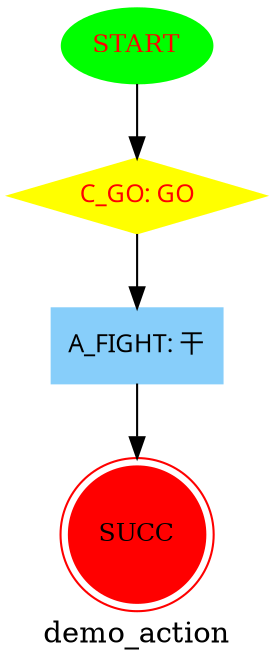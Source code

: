 digraph G{
    label = "demo_action"
    node [style = filled, color = Green, fontcolor = Red, fontsize = 12, shape = ellipse];
    {
        START[label = "START"];
    }
    node [style = filled, color = Gray, fontcolor = Red, fontsize = 12, shape = ellipse];
    {
    }
    node [style = filled, color = RED, fontcolor = Black, fontsize = 12, shape = doublecircle];
    {
        SUCC[label = "SUCC"];
    }

    node [fontname="FangSong", style = filled, color = Yellow, fontcolor = Red, fontsize = 12, shape = diamond];
    {
        START_C_GO[label = "C_GO: GO"];
    }
    
    node [fontname="FangSong", style = filled, color = lightskyblue, fontcolor = Black, fontsize = 12, shape = box];
    {
        START_C_GO_A_FIGHT[label = "A_FIGHT: 干"];
    }

    START -> START_C_GO -> START_C_GO_A_FIGHT
    START_C_GO_A_FIGHT -> SUCC
}
